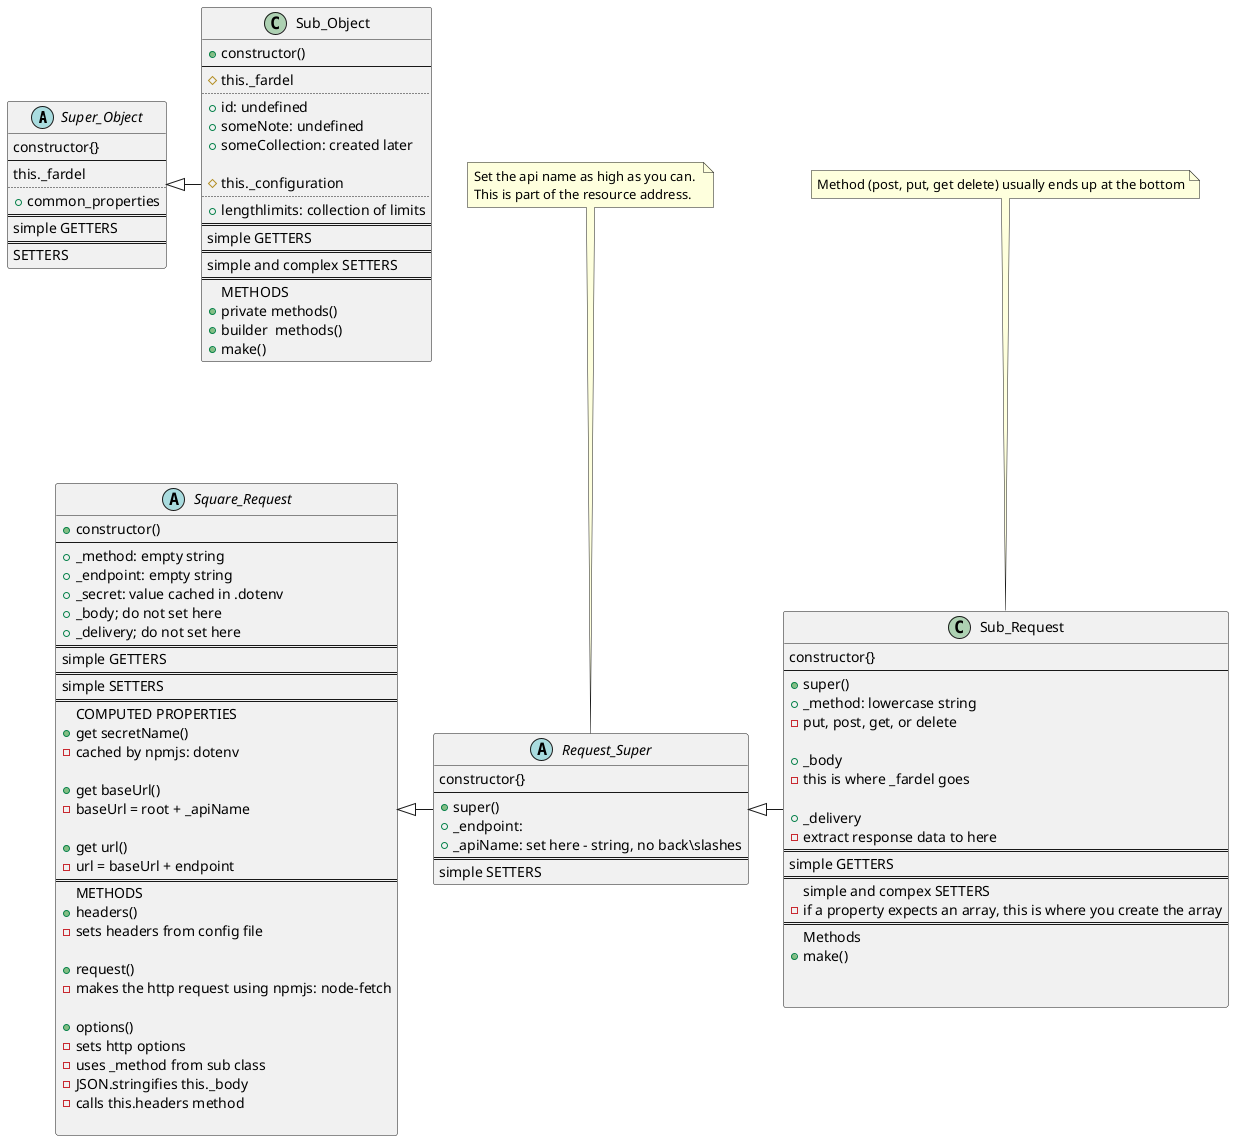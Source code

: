 @startuml
'https://plantuml.com/class-diagram'

Super_Object <|- Sub_Object

Request_Super <|-  Sub_Request
Square_Request <|-  Request_Super

note "Set the api name as high as you can. \nThis is part of the resource address." as N_api
N_api... Request_Super

note "Method (post, put, get delete) usually ends up at the bottom" as N_method
N_method... Sub_Request

abstract class Super_Object {
constructor{}
--
this._fardel
..
+common_properties
==
simple GETTERS
==
SETTERS
}
class Sub_Object {
+ constructor()
--
# this._fardel
..
+id: undefined
+someNote: undefined
+someCollection: created later

# this._configuration
..
+lengthlimits: collection of limits
==
simple GETTERS
==
simple and complex SETTERS
==
METHODS
+ private methods()
+ builder  methods()
+ make()
}


abstract class Square_Request {
+ constructor()
--
+ _method: empty string
+ _endpoint: empty string
+ _secret: value cached in .dotenv
+ _body; do not set here
+ _delivery; do not set here
==
simple GETTERS
==
simple SETTERS
==
COMPUTED PROPERTIES
+ get secretName()
- cached by npmjs: dotenv

+ get baseUrl()
-  baseUrl = root + _apiName

+ get url()
- url = baseUrl + endpoint
==
METHODS
+ headers()
- sets headers from config file

+ request()
- makes the http request using npmjs: node-fetch

+ options()
- sets http options
- uses _method from sub class
- JSON.stringifies this._body
- calls this.headers method

}
abstract class Request_Super {
constructor{}
--
+ super()
+ _endpoint:
+ _apiName: set here - string, no back\slashes
==
simple SETTERS
}
class Sub_Request{
constructor{}
--
+ super()
+ _method: lowercase string
 - put, post, get, or delete

+_body
- this is where _fardel goes

 + _delivery
 - extract response data to here
==
simple GETTERS
==
simple and compex SETTERS
- if a property expects an array, this is where you create the array
==
Methods
+make()


}




@enduml
